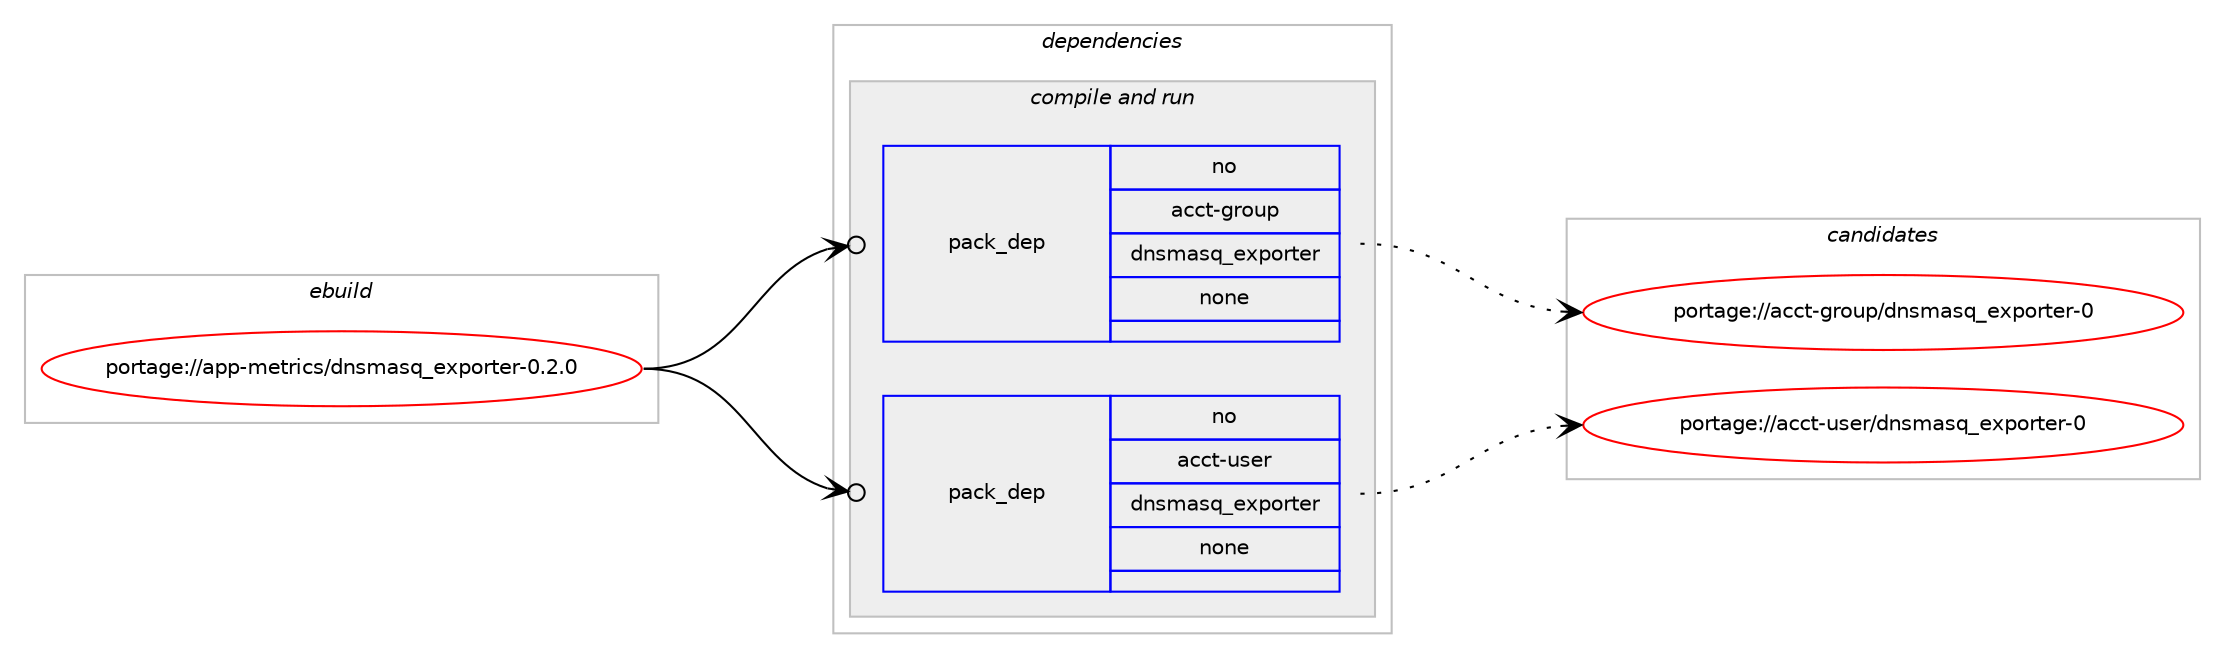 digraph prolog {

# *************
# Graph options
# *************

newrank=true;
concentrate=true;
compound=true;
graph [rankdir=LR,fontname=Helvetica,fontsize=10,ranksep=1.5];#, ranksep=2.5, nodesep=0.2];
edge  [arrowhead=vee];
node  [fontname=Helvetica,fontsize=10];

# **********
# The ebuild
# **********

subgraph cluster_leftcol {
color=gray;
rank=same;
label=<<i>ebuild</i>>;
id [label="portage://app-metrics/dnsmasq_exporter-0.2.0", color=red, width=4, href="../app-metrics/dnsmasq_exporter-0.2.0.svg"];
}

# ****************
# The dependencies
# ****************

subgraph cluster_midcol {
color=gray;
label=<<i>dependencies</i>>;
subgraph cluster_compile {
fillcolor="#eeeeee";
style=filled;
label=<<i>compile</i>>;
}
subgraph cluster_compileandrun {
fillcolor="#eeeeee";
style=filled;
label=<<i>compile and run</i>>;
subgraph pack24246 {
dependency33143 [label=<<TABLE BORDER="0" CELLBORDER="1" CELLSPACING="0" CELLPADDING="4" WIDTH="220"><TR><TD ROWSPAN="6" CELLPADDING="30">pack_dep</TD></TR><TR><TD WIDTH="110">no</TD></TR><TR><TD>acct-group</TD></TR><TR><TD>dnsmasq_exporter</TD></TR><TR><TD>none</TD></TR><TR><TD></TD></TR></TABLE>>, shape=none, color=blue];
}
id:e -> dependency33143:w [weight=20,style="solid",arrowhead="odotvee"];
subgraph pack24247 {
dependency33144 [label=<<TABLE BORDER="0" CELLBORDER="1" CELLSPACING="0" CELLPADDING="4" WIDTH="220"><TR><TD ROWSPAN="6" CELLPADDING="30">pack_dep</TD></TR><TR><TD WIDTH="110">no</TD></TR><TR><TD>acct-user</TD></TR><TR><TD>dnsmasq_exporter</TD></TR><TR><TD>none</TD></TR><TR><TD></TD></TR></TABLE>>, shape=none, color=blue];
}
id:e -> dependency33144:w [weight=20,style="solid",arrowhead="odotvee"];
}
subgraph cluster_run {
fillcolor="#eeeeee";
style=filled;
label=<<i>run</i>>;
}
}

# **************
# The candidates
# **************

subgraph cluster_choices {
rank=same;
color=gray;
label=<<i>candidates</i>>;

subgraph choice24246 {
color=black;
nodesep=1;
choiceportage979999116451031141111171124710011011510997115113951011201121111141161011144548 [label="portage://acct-group/dnsmasq_exporter-0", color=red, width=4,href="../acct-group/dnsmasq_exporter-0.svg"];
dependency33143:e -> choiceportage979999116451031141111171124710011011510997115113951011201121111141161011144548:w [style=dotted,weight="100"];
}
subgraph choice24247 {
color=black;
nodesep=1;
choiceportage979999116451171151011144710011011510997115113951011201121111141161011144548 [label="portage://acct-user/dnsmasq_exporter-0", color=red, width=4,href="../acct-user/dnsmasq_exporter-0.svg"];
dependency33144:e -> choiceportage979999116451171151011144710011011510997115113951011201121111141161011144548:w [style=dotted,weight="100"];
}
}

}
